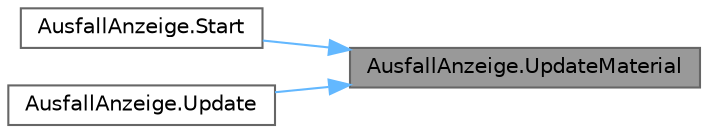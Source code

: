 digraph "AusfallAnzeige.UpdateMaterial"
{
 // LATEX_PDF_SIZE
  bgcolor="transparent";
  edge [fontname=Helvetica,fontsize=10,labelfontname=Helvetica,labelfontsize=10];
  node [fontname=Helvetica,fontsize=10,shape=box,height=0.2,width=0.4];
  rankdir="RL";
  Node1 [id="Node000001",label="AusfallAnzeige.UpdateMaterial",height=0.2,width=0.4,color="gray40", fillcolor="grey60", style="filled", fontcolor="black",tooltip="This method updates the material of the display based on whether the component the script is attached..."];
  Node1 -> Node2 [id="edge1_Node000001_Node000002",dir="back",color="steelblue1",style="solid",tooltip=" "];
  Node2 [id="Node000002",label="AusfallAnzeige.Start",height=0.2,width=0.4,color="grey40", fillcolor="white", style="filled",URL="$class_ausfall_anzeige.html#ac95cbebd7ca2e8874bbd85b54cb2c8d3",tooltip="This method initialises the display for the component this script is attached to."];
  Node1 -> Node3 [id="edge2_Node000001_Node000003",dir="back",color="steelblue1",style="solid",tooltip=" "];
  Node3 [id="Node000003",label="AusfallAnzeige.Update",height=0.2,width=0.4,color="grey40", fillcolor="white", style="filled",URL="$class_ausfall_anzeige.html#aa7ce70f1917acbbc389052036a81a882",tooltip="This method updates the display by checking whether the component the script is attached to has faile..."];
}
